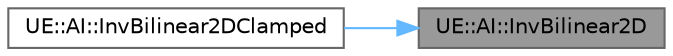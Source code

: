 digraph "UE::AI::InvBilinear2D"
{
 // INTERACTIVE_SVG=YES
 // LATEX_PDF_SIZE
  bgcolor="transparent";
  edge [fontname=Helvetica,fontsize=10,labelfontname=Helvetica,labelfontsize=10];
  node [fontname=Helvetica,fontsize=10,shape=box,height=0.2,width=0.4];
  rankdir="RL";
  Node1 [id="Node000001",label="UE::AI::InvBilinear2D",height=0.2,width=0.4,color="gray40", fillcolor="grey60", style="filled", fontcolor="black",tooltip="Finds the UV coordinates of the 'Point' on bilinear patch A,B,C,D."];
  Node1 -> Node2 [id="edge1_Node000001_Node000002",dir="back",color="steelblue1",style="solid",tooltip=" "];
  Node2 [id="Node000002",label="UE::AI::InvBilinear2DClamped",height=0.2,width=0.4,color="grey40", fillcolor="white", style="filled",URL="$db/dfa/namespaceUE_1_1AI.html#a61518e1e0571803b0543e59c89ab64ba",tooltip="Finds the UV coordinates of the 'Point' on bilinear patch A,B,C,D."];
}
